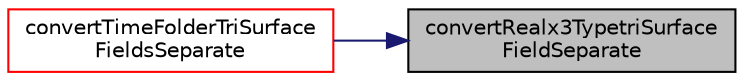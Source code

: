 digraph "convertRealx3TypetriSurfaceFieldSeparate"
{
 // LATEX_PDF_SIZE
  edge [fontname="Helvetica",fontsize="10",labelfontname="Helvetica",labelfontsize="10"];
  node [fontname="Helvetica",fontsize="10",shape=record];
  rankdir="RL";
  Node1 [label="convertRealx3TypetriSurface\lFieldSeparate",height=0.2,width=0.4,color="black", fillcolor="grey75", style="filled", fontcolor="black",tooltip=" "];
  Node1 -> Node2 [dir="back",color="midnightblue",fontsize="10",style="solid",fontname="Helvetica"];
  Node2 [label="convertTimeFolderTriSurface\lFieldsSeparate",height=0.2,width=0.4,color="red", fillcolor="white", style="filled",URL="$namespacepFlow_1_1TSFtoVTK.html#a85e71e998193cf698299502cf1dd1d34",tooltip=" "];
}
